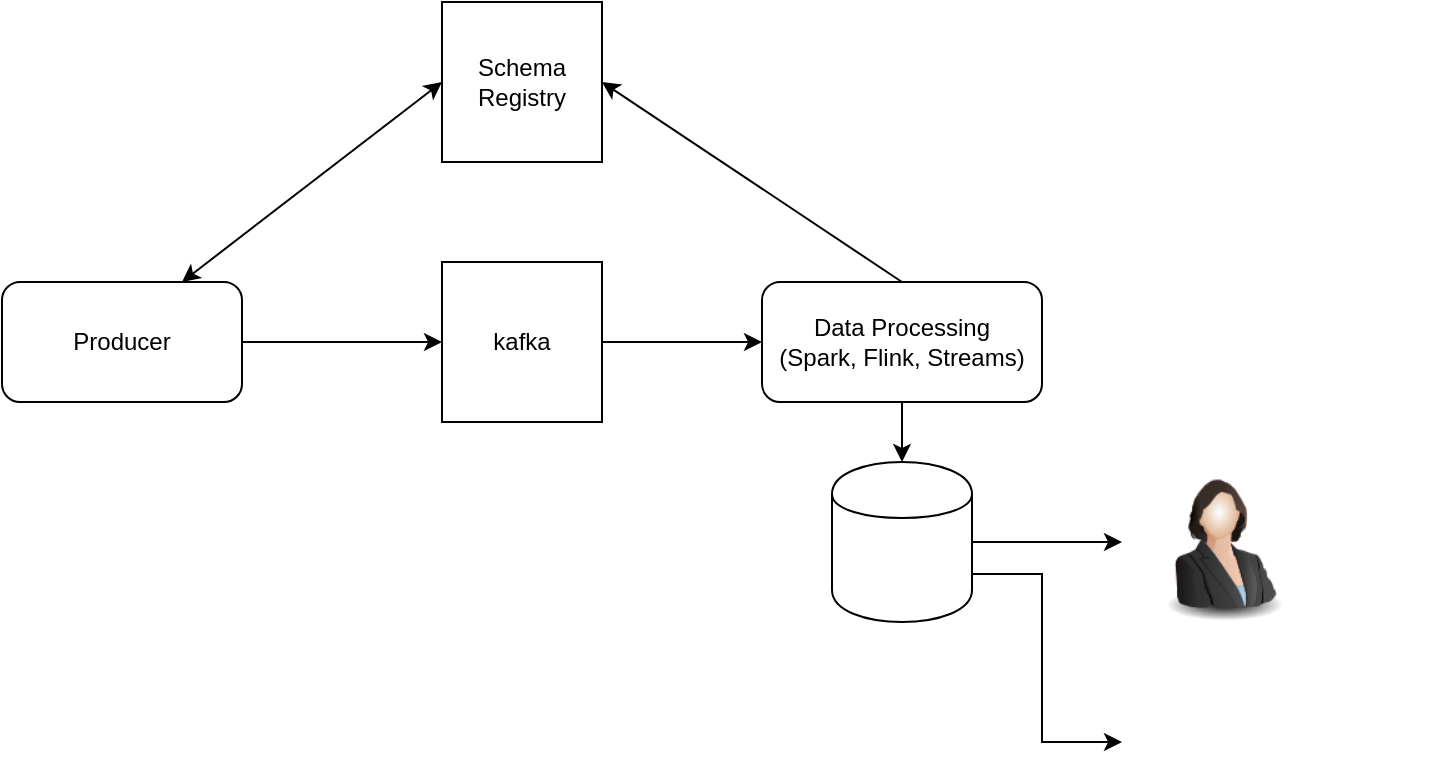 <mxfile version="10.7.5" type="device"><diagram id="JZnPF57VBCHDP75Psx8-" name="Page-1"><mxGraphModel dx="1158" dy="613" grid="1" gridSize="10" guides="1" tooltips="1" connect="1" arrows="1" fold="1" page="1" pageScale="1" pageWidth="827" pageHeight="1169" math="0" shadow="0"><root><mxCell id="0"/><mxCell id="1" parent="0"/><mxCell id="deeYJ9m_CQ3ULC1u2H36-1" value="kafka" style="whiteSpace=wrap;html=1;aspect=fixed;" parent="1" vertex="1"><mxGeometry x="300" y="150" width="80" height="80" as="geometry"/></mxCell><mxCell id="deeYJ9m_CQ3ULC1u2H36-2" value="Producer" style="rounded=1;whiteSpace=wrap;html=1;" parent="1" vertex="1"><mxGeometry x="80" y="160" width="120" height="60" as="geometry"/></mxCell><mxCell id="deeYJ9m_CQ3ULC1u2H36-3" value="" style="endArrow=classic;html=1;entryX=0;entryY=0.5;entryDx=0;entryDy=0;exitX=1;exitY=0.5;exitDx=0;exitDy=0;" parent="1" source="deeYJ9m_CQ3ULC1u2H36-2" target="deeYJ9m_CQ3ULC1u2H36-1" edge="1"><mxGeometry width="50" height="50" relative="1" as="geometry"><mxPoint x="80" y="300" as="sourcePoint"/><mxPoint x="130" y="250" as="targetPoint"/></mxGeometry></mxCell><mxCell id="deeYJ9m_CQ3ULC1u2H36-4" value="Schema&lt;br&gt;Registry&lt;br&gt;" style="whiteSpace=wrap;html=1;aspect=fixed;" parent="1" vertex="1"><mxGeometry x="300" y="20" width="80" height="80" as="geometry"/></mxCell><mxCell id="deeYJ9m_CQ3ULC1u2H36-7" value="" style="endArrow=classic;startArrow=classic;html=1;entryX=0;entryY=0.5;entryDx=0;entryDy=0;exitX=0.75;exitY=0;exitDx=0;exitDy=0;" parent="1" source="deeYJ9m_CQ3ULC1u2H36-2" target="deeYJ9m_CQ3ULC1u2H36-4" edge="1"><mxGeometry width="50" height="50" relative="1" as="geometry"><mxPoint x="80" y="300" as="sourcePoint"/><mxPoint x="130" y="250" as="targetPoint"/></mxGeometry></mxCell><mxCell id="deeYJ9m_CQ3ULC1u2H36-11" value="" style="edgeStyle=orthogonalEdgeStyle;rounded=0;orthogonalLoop=1;jettySize=auto;html=1;" parent="1" source="deeYJ9m_CQ3ULC1u2H36-8" target="deeYJ9m_CQ3ULC1u2H36-10" edge="1"><mxGeometry relative="1" as="geometry"/></mxCell><mxCell id="deeYJ9m_CQ3ULC1u2H36-8" value="Data Processing&lt;br&gt;(Spark, Flink, Streams)&lt;br&gt;" style="rounded=1;whiteSpace=wrap;html=1;" parent="1" vertex="1"><mxGeometry x="460" y="160" width="140" height="60" as="geometry"/></mxCell><mxCell id="deeYJ9m_CQ3ULC1u2H36-9" value="" style="endArrow=classic;html=1;entryX=0;entryY=0.5;entryDx=0;entryDy=0;exitX=1;exitY=0.5;exitDx=0;exitDy=0;" parent="1" source="deeYJ9m_CQ3ULC1u2H36-1" target="deeYJ9m_CQ3ULC1u2H36-8" edge="1"><mxGeometry width="50" height="50" relative="1" as="geometry"><mxPoint x="80" y="300" as="sourcePoint"/><mxPoint x="130" y="250" as="targetPoint"/></mxGeometry></mxCell><mxCell id="deeYJ9m_CQ3ULC1u2H36-14" value="" style="edgeStyle=orthogonalEdgeStyle;rounded=0;orthogonalLoop=1;jettySize=auto;html=1;" parent="1" source="deeYJ9m_CQ3ULC1u2H36-10" edge="1"><mxGeometry relative="1" as="geometry"><mxPoint x="640" y="290" as="targetPoint"/></mxGeometry></mxCell><mxCell id="deeYJ9m_CQ3ULC1u2H36-10" value="" style="shape=cylinder;whiteSpace=wrap;html=1;boundedLbl=1;backgroundOutline=1;" parent="1" vertex="1"><mxGeometry x="495" y="250" width="70" height="80" as="geometry"/></mxCell><mxCell id="deeYJ9m_CQ3ULC1u2H36-12" value="" style="image;html=1;labelBackgroundColor=#ffffff;image=img/lib/clip_art/people/Suit_Woman_128x128.png" parent="1" vertex="1"><mxGeometry x="650" y="250" width="80" height="80" as="geometry"/></mxCell><mxCell id="8_RmvMQ33CyM8dHD_SSb-1" value="" style="endArrow=classic;html=1;entryX=1;entryY=0.5;entryDx=0;entryDy=0;exitX=0.5;exitY=0;exitDx=0;exitDy=0;" edge="1" parent="1" source="deeYJ9m_CQ3ULC1u2H36-8" target="deeYJ9m_CQ3ULC1u2H36-4"><mxGeometry width="50" height="50" relative="1" as="geometry"><mxPoint x="210" y="200" as="sourcePoint"/><mxPoint x="310" y="200" as="targetPoint"/></mxGeometry></mxCell><mxCell id="8_RmvMQ33CyM8dHD_SSb-3" value="" style="edgeStyle=orthogonalEdgeStyle;rounded=0;orthogonalLoop=1;jettySize=auto;html=1;exitX=1;exitY=0.7;exitDx=0;exitDy=0;" edge="1" parent="1" source="deeYJ9m_CQ3ULC1u2H36-10"><mxGeometry relative="1" as="geometry"><mxPoint x="640" y="390" as="targetPoint"/><mxPoint x="575" y="300" as="sourcePoint"/><Array as="points"><mxPoint x="600" y="306"/><mxPoint x="600" y="390"/></Array></mxGeometry></mxCell><mxCell id="8_RmvMQ33CyM8dHD_SSb-5" value="" style="shape=image;imageAspect=0;aspect=fixed;verticalLabelPosition=bottom;verticalAlign=top;image=https://metatron.app/wp-content/uploads/2019/05/discovery-web-logo.png;" vertex="1" parent="1"><mxGeometry x="660" y="380" width="138" height="18" as="geometry"/></mxCell></root></mxGraphModel></diagram></mxfile>